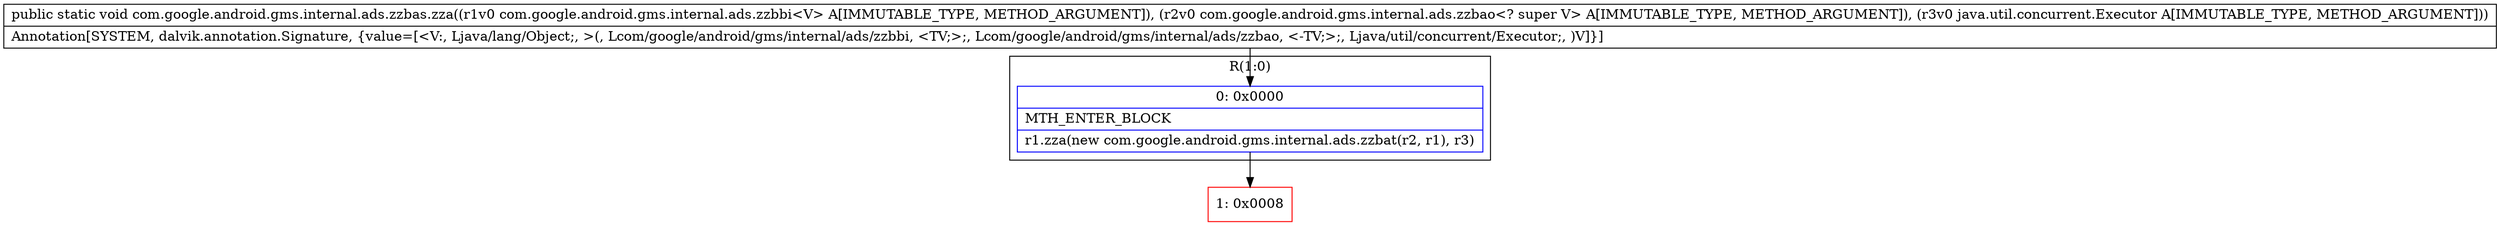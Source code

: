 digraph "CFG forcom.google.android.gms.internal.ads.zzbas.zza(Lcom\/google\/android\/gms\/internal\/ads\/zzbbi;Lcom\/google\/android\/gms\/internal\/ads\/zzbao;Ljava\/util\/concurrent\/Executor;)V" {
subgraph cluster_Region_192051436 {
label = "R(1:0)";
node [shape=record,color=blue];
Node_0 [shape=record,label="{0\:\ 0x0000|MTH_ENTER_BLOCK\l|r1.zza(new com.google.android.gms.internal.ads.zzbat(r2, r1), r3)\l}"];
}
Node_1 [shape=record,color=red,label="{1\:\ 0x0008}"];
MethodNode[shape=record,label="{public static void com.google.android.gms.internal.ads.zzbas.zza((r1v0 com.google.android.gms.internal.ads.zzbbi\<V\> A[IMMUTABLE_TYPE, METHOD_ARGUMENT]), (r2v0 com.google.android.gms.internal.ads.zzbao\<? super V\> A[IMMUTABLE_TYPE, METHOD_ARGUMENT]), (r3v0 java.util.concurrent.Executor A[IMMUTABLE_TYPE, METHOD_ARGUMENT]))  | Annotation[SYSTEM, dalvik.annotation.Signature, \{value=[\<V:, Ljava\/lang\/Object;, \>(, Lcom\/google\/android\/gms\/internal\/ads\/zzbbi, \<TV;\>;, Lcom\/google\/android\/gms\/internal\/ads\/zzbao, \<\-TV;\>;, Ljava\/util\/concurrent\/Executor;, )V]\}]\l}"];
MethodNode -> Node_0;
Node_0 -> Node_1;
}

